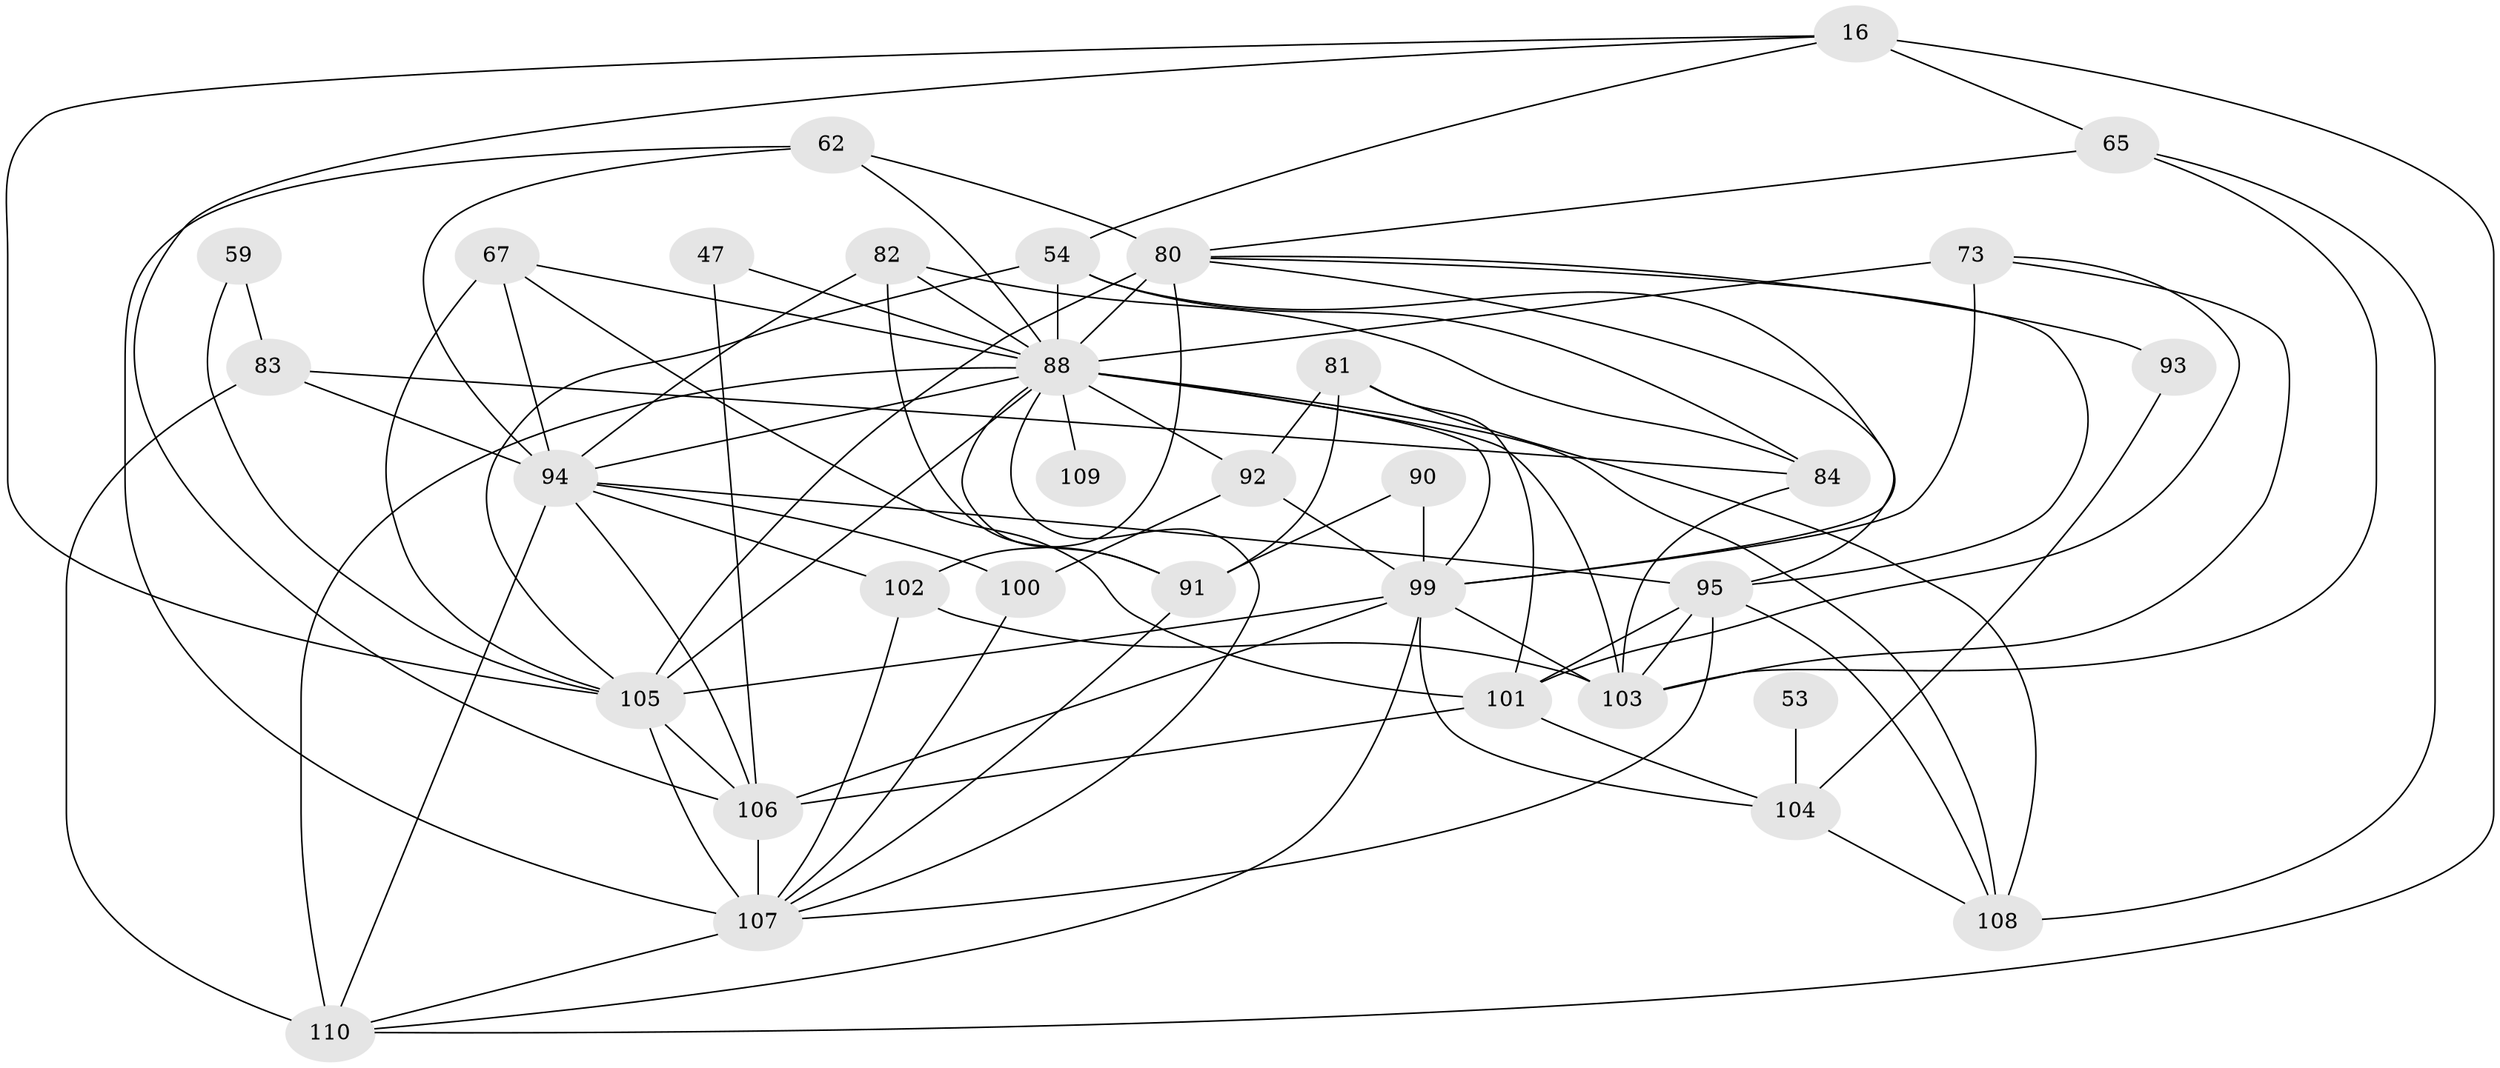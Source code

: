 // original degree distribution, {4: 0.3, 2: 0.12727272727272726, 3: 0.2545454545454545, 5: 0.19090909090909092, 6: 0.09090909090909091, 7: 0.01818181818181818, 8: 0.00909090909090909, 9: 0.00909090909090909}
// Generated by graph-tools (version 1.1) at 2025/54/03/04/25 21:54:44]
// undirected, 33 vertices, 87 edges
graph export_dot {
graph [start="1"]
  node [color=gray90,style=filled];
  16;
  47;
  53;
  54 [super="+12+37"];
  59;
  62 [super="+31"];
  65 [super="+21"];
  67;
  73 [super="+68+9"];
  80 [super="+5+7+38"];
  81;
  82 [super="+27+77"];
  83;
  84;
  88 [super="+4+66+85"];
  90;
  91 [super="+57"];
  92 [super="+78"];
  93;
  94 [super="+86"];
  95 [super="+56+63"];
  99 [super="+15+42+89+69"];
  100 [super="+76"];
  101 [super="+6+33+71"];
  102;
  103 [super="+3+96+79"];
  104 [super="+25"];
  105 [super="+48+41+87+64+98+36"];
  106 [super="+19+97+55"];
  107 [super="+40+70"];
  108 [super="+44"];
  109;
  110 [super="+72+8"];
  16 -- 65 [weight=2];
  16 -- 110;
  16 -- 105;
  16 -- 106;
  16 -- 54;
  47 -- 88;
  47 -- 106;
  53 -- 104 [weight=2];
  54 -- 84 [weight=2];
  54 -- 88 [weight=3];
  54 -- 95;
  54 -- 105 [weight=2];
  59 -- 83;
  59 -- 105;
  62 -- 94;
  62 -- 88 [weight=2];
  62 -- 80;
  62 -- 107 [weight=2];
  65 -- 108;
  65 -- 80;
  65 -- 103 [weight=2];
  67 -- 88;
  67 -- 94;
  67 -- 101;
  67 -- 105 [weight=3];
  73 -- 103;
  73 -- 99 [weight=3];
  73 -- 88 [weight=4];
  73 -- 101;
  80 -- 99 [weight=3];
  80 -- 102;
  80 -- 88;
  80 -- 105 [weight=5];
  80 -- 93;
  80 -- 95;
  81 -- 91;
  81 -- 92 [weight=2];
  81 -- 101;
  81 -- 108;
  82 -- 91;
  82 -- 88 [weight=2];
  82 -- 94;
  82 -- 84;
  83 -- 94 [weight=2];
  83 -- 84;
  83 -- 110;
  84 -- 103;
  88 -- 107 [weight=2];
  88 -- 92;
  88 -- 109 [weight=2];
  88 -- 110 [weight=3];
  88 -- 103;
  88 -- 105;
  88 -- 108;
  88 -- 91 [weight=2];
  88 -- 94;
  88 -- 99 [weight=3];
  90 -- 91 [weight=2];
  90 -- 99 [weight=3];
  91 -- 107 [weight=2];
  92 -- 100;
  92 -- 99;
  93 -- 104;
  94 -- 102;
  94 -- 106 [weight=4];
  94 -- 110;
  94 -- 95 [weight=3];
  94 -- 100;
  95 -- 108;
  95 -- 101;
  95 -- 107;
  95 -- 103 [weight=2];
  99 -- 106 [weight=2];
  99 -- 103;
  99 -- 104;
  99 -- 105;
  99 -- 110;
  100 -- 107;
  101 -- 106 [weight=2];
  101 -- 104;
  102 -- 103;
  102 -- 107;
  104 -- 108;
  105 -- 107 [weight=3];
  105 -- 106 [weight=4];
  106 -- 107 [weight=2];
  107 -- 110;
}
